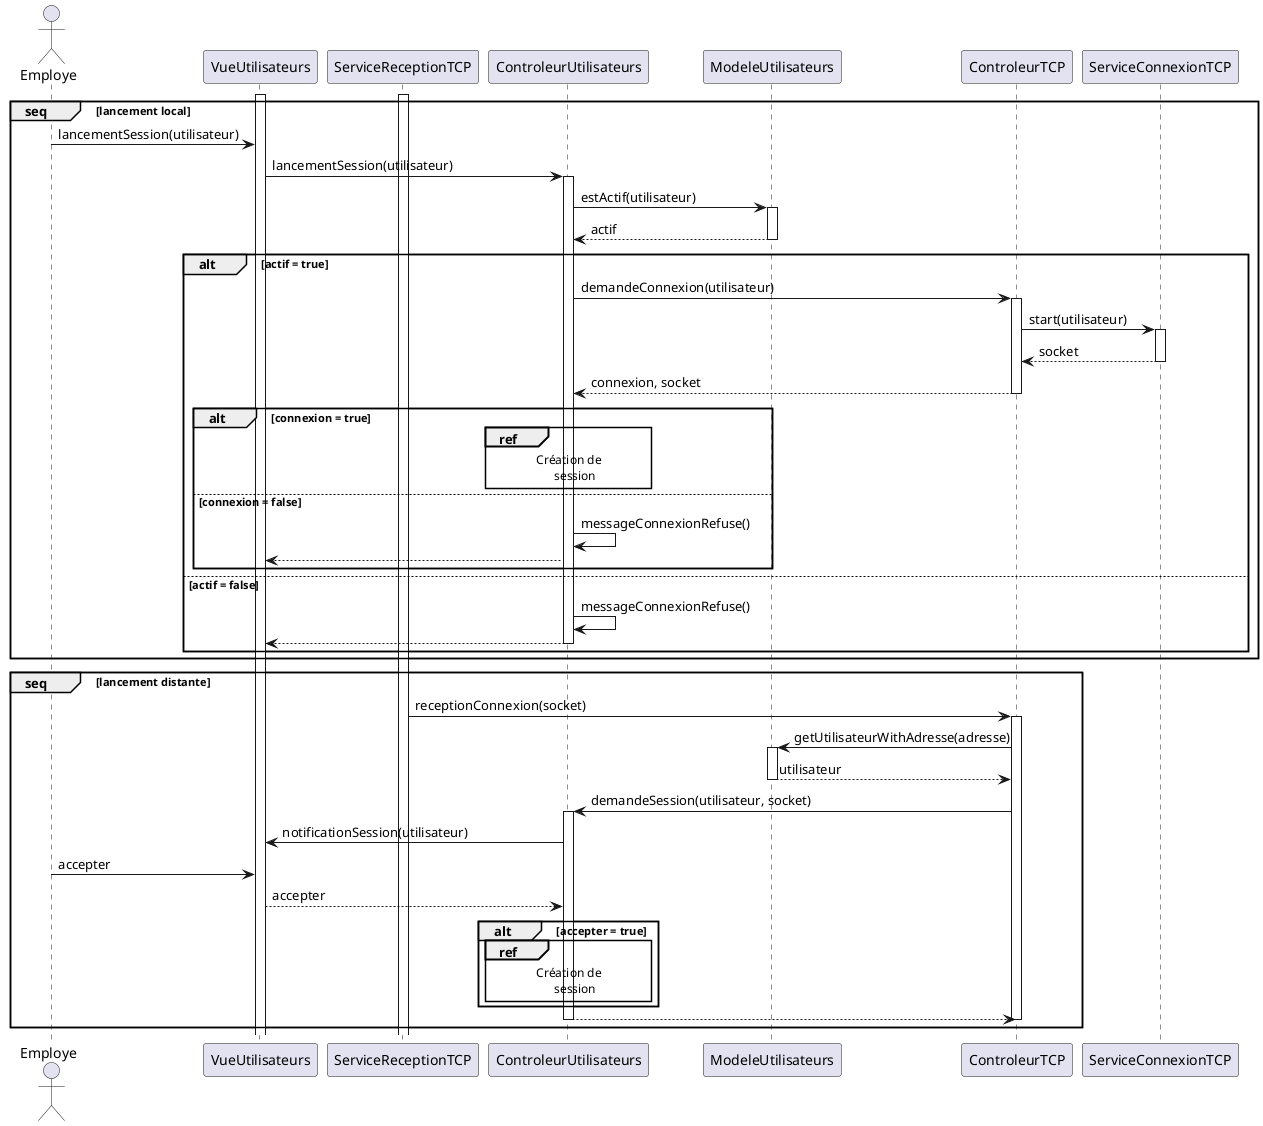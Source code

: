 @startuml lancement_session
actor Employe
activate VueUtilisateurs
activate ServiceReceptionTCP
group seq [lancement local]
    Employe -> VueUtilisateurs : lancementSession(utilisateur)
    VueUtilisateurs -> ControleurUtilisateurs : lancementSession(utilisateur)
    activate ControleurUtilisateurs
    ControleurUtilisateurs -> ModeleUtilisateurs : estActif(utilisateur)
    activate ModeleUtilisateurs
    ModeleUtilisateurs --> ControleurUtilisateurs : actif
    deactivate ModeleUtilisateurs
    alt actif = true
        ControleurUtilisateurs -> ControleurTCP : demandeConnexion(utilisateur)
        activate ControleurTCP
        ControleurTCP -> ServiceConnexionTCP : start(utilisateur)
        activate ServiceConnexionTCP
        ServiceConnexionTCP --> ControleurTCP : socket
        deactivate ServiceConnexionTCP
        ControleurTCP --> ControleurUtilisateurs : connexion, socket
        deactivate ControleurTCP
        alt connexion = true
            ref over ControleurUtilisateurs
                Création de
                    session
            end ref
        else connexion = false
            ControleurUtilisateurs -> ControleurUtilisateurs : messageConnexionRefuse()
            ControleurUtilisateurs --> VueUtilisateurs
        end
    else actif = false
        ControleurUtilisateurs -> ControleurUtilisateurs : messageConnexionRefuse()
        ControleurUtilisateurs --> VueUtilisateurs
        deactivate ControleurUtilisateurs
    end
end
group seq [lancement distante]
    ServiceReceptionTCP -> ControleurTCP : receptionConnexion(socket)
    activate ControleurTCP
    ControleurTCP -> ModeleUtilisateurs : getUtilisateurWithAdresse(adresse)
    activate ModeleUtilisateurs
    ModeleUtilisateurs --> ControleurTCP : utilisateur
    deactivate ModeleUtilisateurs
    ControleurTCP -> ControleurUtilisateurs : demandeSession(utilisateur, socket)
    activate ControleurUtilisateurs
    ControleurUtilisateurs -> VueUtilisateurs : notificationSession(utilisateur)
    Employe -> VueUtilisateurs : accepter
    VueUtilisateurs --> ControleurUtilisateurs : accepter
    alt accepter = true
        ref over ControleurUtilisateurs
            Création de
                session
        end ref
    end
    ControleurUtilisateurs --> ControleurTCP
    deactivate ControleurUtilisateurs
    deactivate ControleurTCP
end
@enduml